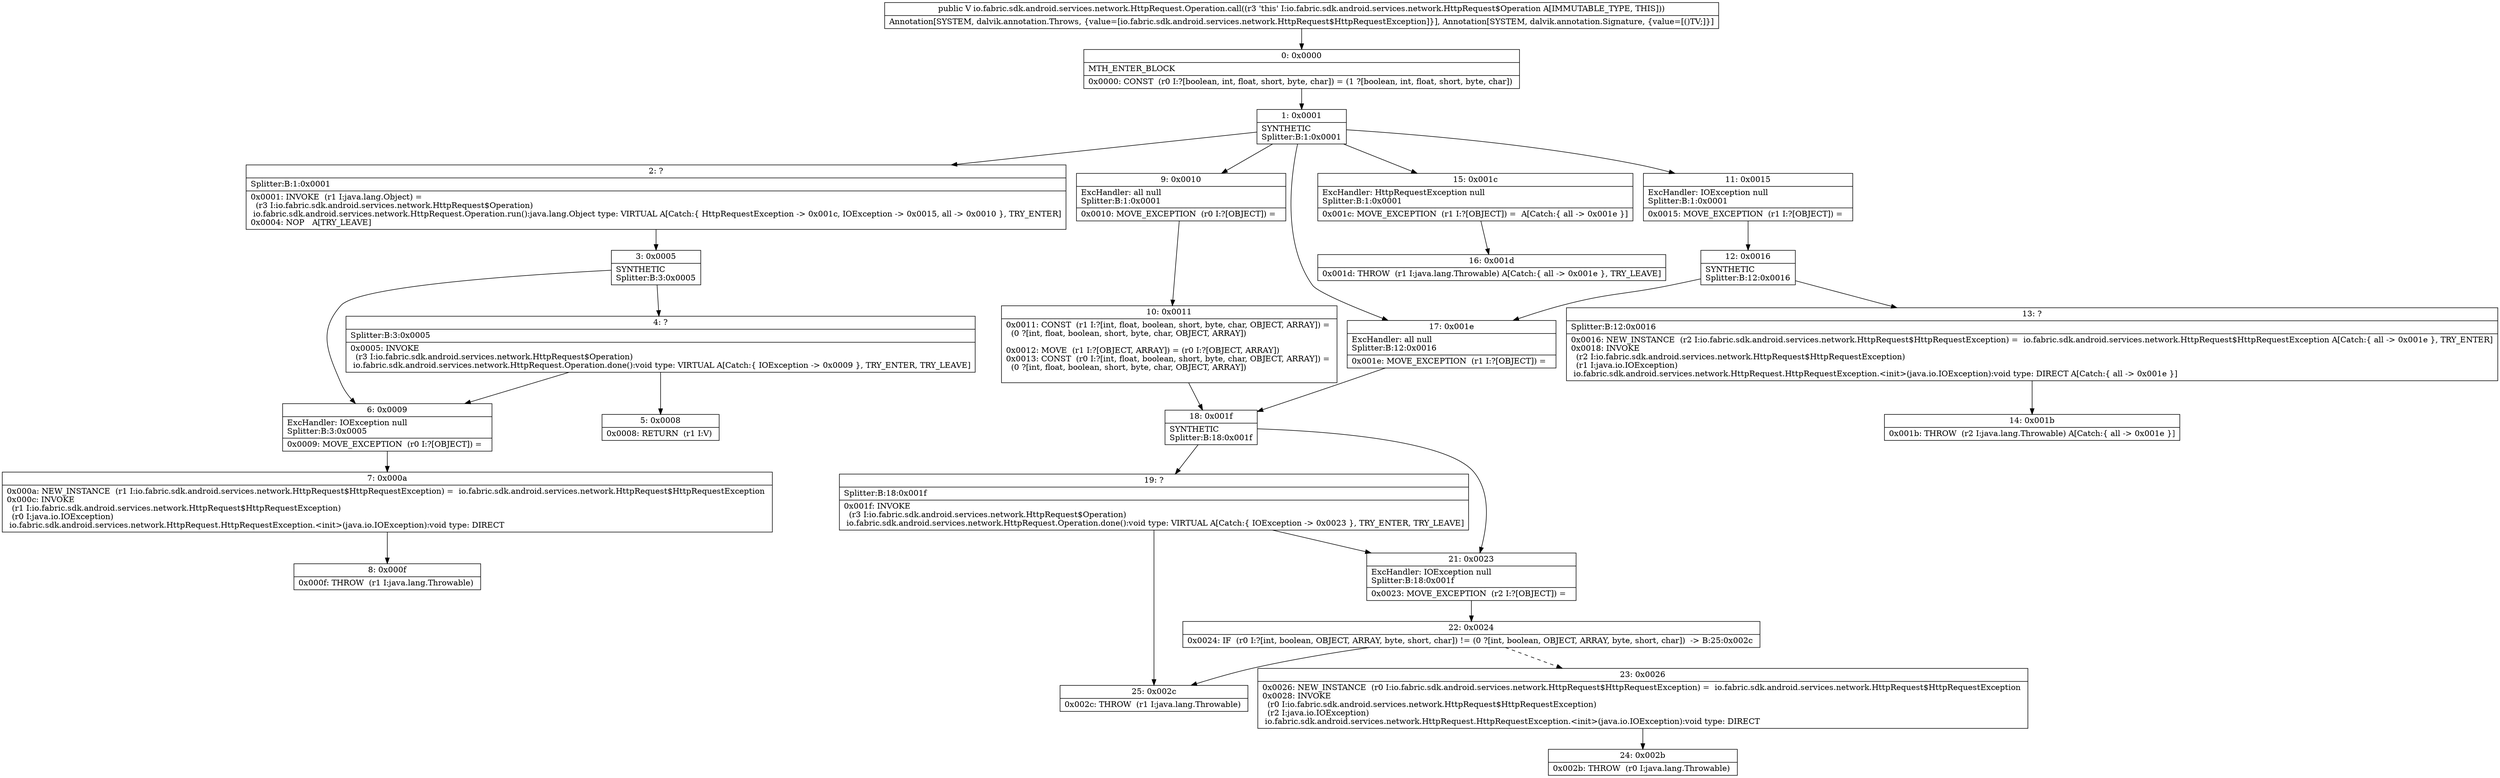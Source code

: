 digraph "CFG forio.fabric.sdk.android.services.network.HttpRequest.Operation.call()Ljava\/lang\/Object;" {
Node_0 [shape=record,label="{0\:\ 0x0000|MTH_ENTER_BLOCK\l|0x0000: CONST  (r0 I:?[boolean, int, float, short, byte, char]) = (1 ?[boolean, int, float, short, byte, char]) \l}"];
Node_1 [shape=record,label="{1\:\ 0x0001|SYNTHETIC\lSplitter:B:1:0x0001\l}"];
Node_2 [shape=record,label="{2\:\ ?|Splitter:B:1:0x0001\l|0x0001: INVOKE  (r1 I:java.lang.Object) = \l  (r3 I:io.fabric.sdk.android.services.network.HttpRequest$Operation)\l io.fabric.sdk.android.services.network.HttpRequest.Operation.run():java.lang.Object type: VIRTUAL A[Catch:\{ HttpRequestException \-\> 0x001c, IOException \-\> 0x0015, all \-\> 0x0010 \}, TRY_ENTER]\l0x0004: NOP   A[TRY_LEAVE]\l}"];
Node_3 [shape=record,label="{3\:\ 0x0005|SYNTHETIC\lSplitter:B:3:0x0005\l}"];
Node_4 [shape=record,label="{4\:\ ?|Splitter:B:3:0x0005\l|0x0005: INVOKE  \l  (r3 I:io.fabric.sdk.android.services.network.HttpRequest$Operation)\l io.fabric.sdk.android.services.network.HttpRequest.Operation.done():void type: VIRTUAL A[Catch:\{ IOException \-\> 0x0009 \}, TRY_ENTER, TRY_LEAVE]\l}"];
Node_5 [shape=record,label="{5\:\ 0x0008|0x0008: RETURN  (r1 I:V) \l}"];
Node_6 [shape=record,label="{6\:\ 0x0009|ExcHandler: IOException null\lSplitter:B:3:0x0005\l|0x0009: MOVE_EXCEPTION  (r0 I:?[OBJECT]) =  \l}"];
Node_7 [shape=record,label="{7\:\ 0x000a|0x000a: NEW_INSTANCE  (r1 I:io.fabric.sdk.android.services.network.HttpRequest$HttpRequestException) =  io.fabric.sdk.android.services.network.HttpRequest$HttpRequestException \l0x000c: INVOKE  \l  (r1 I:io.fabric.sdk.android.services.network.HttpRequest$HttpRequestException)\l  (r0 I:java.io.IOException)\l io.fabric.sdk.android.services.network.HttpRequest.HttpRequestException.\<init\>(java.io.IOException):void type: DIRECT \l}"];
Node_8 [shape=record,label="{8\:\ 0x000f|0x000f: THROW  (r1 I:java.lang.Throwable) \l}"];
Node_9 [shape=record,label="{9\:\ 0x0010|ExcHandler: all null\lSplitter:B:1:0x0001\l|0x0010: MOVE_EXCEPTION  (r0 I:?[OBJECT]) =  \l}"];
Node_10 [shape=record,label="{10\:\ 0x0011|0x0011: CONST  (r1 I:?[int, float, boolean, short, byte, char, OBJECT, ARRAY]) = \l  (0 ?[int, float, boolean, short, byte, char, OBJECT, ARRAY])\l \l0x0012: MOVE  (r1 I:?[OBJECT, ARRAY]) = (r0 I:?[OBJECT, ARRAY]) \l0x0013: CONST  (r0 I:?[int, float, boolean, short, byte, char, OBJECT, ARRAY]) = \l  (0 ?[int, float, boolean, short, byte, char, OBJECT, ARRAY])\l \l}"];
Node_11 [shape=record,label="{11\:\ 0x0015|ExcHandler: IOException null\lSplitter:B:1:0x0001\l|0x0015: MOVE_EXCEPTION  (r1 I:?[OBJECT]) =  \l}"];
Node_12 [shape=record,label="{12\:\ 0x0016|SYNTHETIC\lSplitter:B:12:0x0016\l}"];
Node_13 [shape=record,label="{13\:\ ?|Splitter:B:12:0x0016\l|0x0016: NEW_INSTANCE  (r2 I:io.fabric.sdk.android.services.network.HttpRequest$HttpRequestException) =  io.fabric.sdk.android.services.network.HttpRequest$HttpRequestException A[Catch:\{ all \-\> 0x001e \}, TRY_ENTER]\l0x0018: INVOKE  \l  (r2 I:io.fabric.sdk.android.services.network.HttpRequest$HttpRequestException)\l  (r1 I:java.io.IOException)\l io.fabric.sdk.android.services.network.HttpRequest.HttpRequestException.\<init\>(java.io.IOException):void type: DIRECT A[Catch:\{ all \-\> 0x001e \}]\l}"];
Node_14 [shape=record,label="{14\:\ 0x001b|0x001b: THROW  (r2 I:java.lang.Throwable) A[Catch:\{ all \-\> 0x001e \}]\l}"];
Node_15 [shape=record,label="{15\:\ 0x001c|ExcHandler: HttpRequestException null\lSplitter:B:1:0x0001\l|0x001c: MOVE_EXCEPTION  (r1 I:?[OBJECT]) =  A[Catch:\{ all \-\> 0x001e \}]\l}"];
Node_16 [shape=record,label="{16\:\ 0x001d|0x001d: THROW  (r1 I:java.lang.Throwable) A[Catch:\{ all \-\> 0x001e \}, TRY_LEAVE]\l}"];
Node_17 [shape=record,label="{17\:\ 0x001e|ExcHandler: all null\lSplitter:B:12:0x0016\l|0x001e: MOVE_EXCEPTION  (r1 I:?[OBJECT]) =  \l}"];
Node_18 [shape=record,label="{18\:\ 0x001f|SYNTHETIC\lSplitter:B:18:0x001f\l}"];
Node_19 [shape=record,label="{19\:\ ?|Splitter:B:18:0x001f\l|0x001f: INVOKE  \l  (r3 I:io.fabric.sdk.android.services.network.HttpRequest$Operation)\l io.fabric.sdk.android.services.network.HttpRequest.Operation.done():void type: VIRTUAL A[Catch:\{ IOException \-\> 0x0023 \}, TRY_ENTER, TRY_LEAVE]\l}"];
Node_21 [shape=record,label="{21\:\ 0x0023|ExcHandler: IOException null\lSplitter:B:18:0x001f\l|0x0023: MOVE_EXCEPTION  (r2 I:?[OBJECT]) =  \l}"];
Node_22 [shape=record,label="{22\:\ 0x0024|0x0024: IF  (r0 I:?[int, boolean, OBJECT, ARRAY, byte, short, char]) != (0 ?[int, boolean, OBJECT, ARRAY, byte, short, char])  \-\> B:25:0x002c \l}"];
Node_23 [shape=record,label="{23\:\ 0x0026|0x0026: NEW_INSTANCE  (r0 I:io.fabric.sdk.android.services.network.HttpRequest$HttpRequestException) =  io.fabric.sdk.android.services.network.HttpRequest$HttpRequestException \l0x0028: INVOKE  \l  (r0 I:io.fabric.sdk.android.services.network.HttpRequest$HttpRequestException)\l  (r2 I:java.io.IOException)\l io.fabric.sdk.android.services.network.HttpRequest.HttpRequestException.\<init\>(java.io.IOException):void type: DIRECT \l}"];
Node_24 [shape=record,label="{24\:\ 0x002b|0x002b: THROW  (r0 I:java.lang.Throwable) \l}"];
Node_25 [shape=record,label="{25\:\ 0x002c|0x002c: THROW  (r1 I:java.lang.Throwable) \l}"];
MethodNode[shape=record,label="{public V io.fabric.sdk.android.services.network.HttpRequest.Operation.call((r3 'this' I:io.fabric.sdk.android.services.network.HttpRequest$Operation A[IMMUTABLE_TYPE, THIS]))  | Annotation[SYSTEM, dalvik.annotation.Throws, \{value=[io.fabric.sdk.android.services.network.HttpRequest$HttpRequestException]\}], Annotation[SYSTEM, dalvik.annotation.Signature, \{value=[()TV;]\}]\l}"];
MethodNode -> Node_0;
Node_0 -> Node_1;
Node_1 -> Node_2;
Node_1 -> Node_15;
Node_1 -> Node_11;
Node_1 -> Node_9;
Node_1 -> Node_17;
Node_2 -> Node_3;
Node_3 -> Node_4;
Node_3 -> Node_6;
Node_4 -> Node_5;
Node_4 -> Node_6;
Node_6 -> Node_7;
Node_7 -> Node_8;
Node_9 -> Node_10;
Node_10 -> Node_18;
Node_11 -> Node_12;
Node_12 -> Node_13;
Node_12 -> Node_17;
Node_13 -> Node_14;
Node_15 -> Node_16;
Node_17 -> Node_18;
Node_18 -> Node_19;
Node_18 -> Node_21;
Node_19 -> Node_21;
Node_19 -> Node_25;
Node_21 -> Node_22;
Node_22 -> Node_23[style=dashed];
Node_22 -> Node_25;
Node_23 -> Node_24;
}

